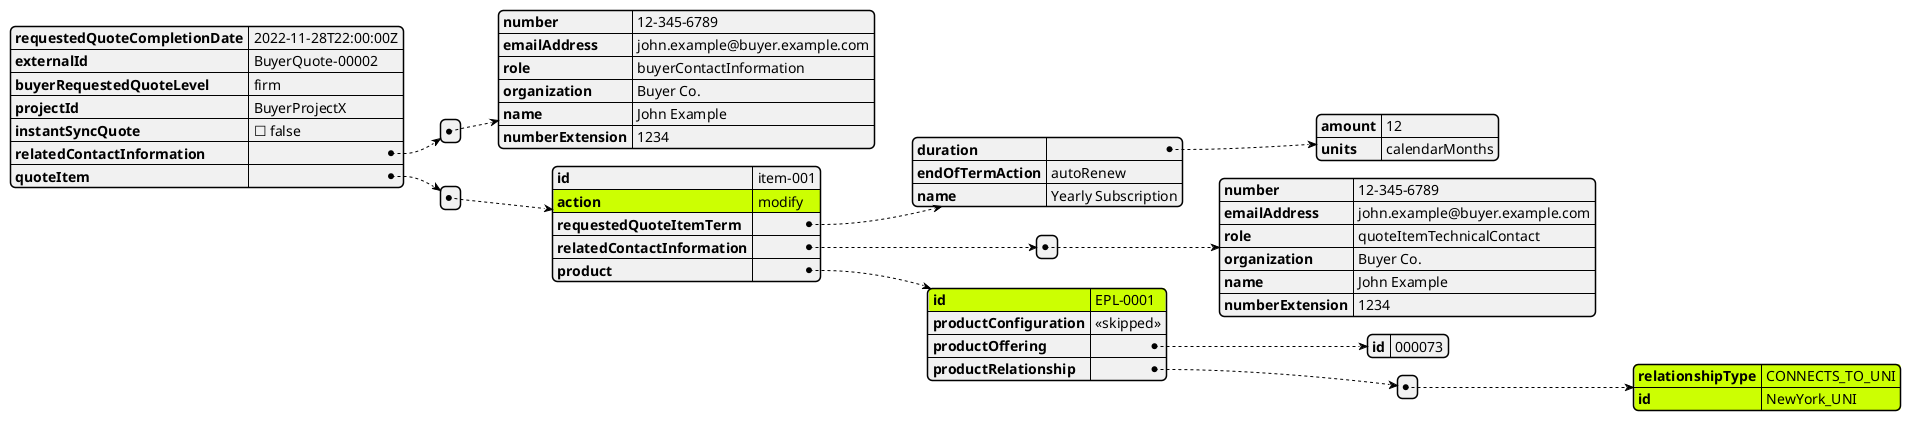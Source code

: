 @startjson
#highlight "quoteItem" / "0"/ "action"
#highlight "quoteItem" / "0"/ "product" / "id"
#highlight "quoteItem" / "0"/ "product" / "productRelationship" / "0" / "relationshipType"
#highlight "quoteItem" / "0"/ "product" / "productRelationship" / "0" / "id"

{
  "requestedQuoteCompletionDate": "2022-11-28T22:00:00Z",
  "externalId": "BuyerQuote-00002",
  "buyerRequestedQuoteLevel": "firm",
  "projectId": "BuyerProjectX",
  "instantSyncQuote": false,
  "relatedContactInformation": [
    {
      "number": "12-345-6789",
      "emailAddress": "john.example@buyer.example.com",
      "role": "buyerContactInformation",
      "organization": "Buyer Co.",
      "name": "John Example",
      "numberExtension": "1234"
    }
  ],
  "quoteItem": [
    {
      "id": "item-001",
      "action": "modify",
      "requestedQuoteItemTerm": {
        "duration": {
          "amount": 12,
          "units": "calendarMonths"
        },
        "endOfTermAction": "autoRenew",
        "name": "Yearly Subscription"
      },
      "relatedContactInformation": [
        {
          "number": "12-345-6789",
          "emailAddress": "john.example@buyer.example.com",
          "role": "quoteItemTechnicalContact",
          "organization": "Buyer Co.",
          "name": "John Example",
          "numberExtension": "1234"
        }
      ],
      "product": {
        "id": "EPL-0001",
        "productConfiguration": "<<skipped>>",
        "productOffering": {
          "id": "000073"
        },
        "productRelationship": [
          {
            "relationshipType": "CONNECTS_TO_UNI",
            "id": "NewYork_UNI"
          }
        ]
      }
    }
  ]
}
@endjson
